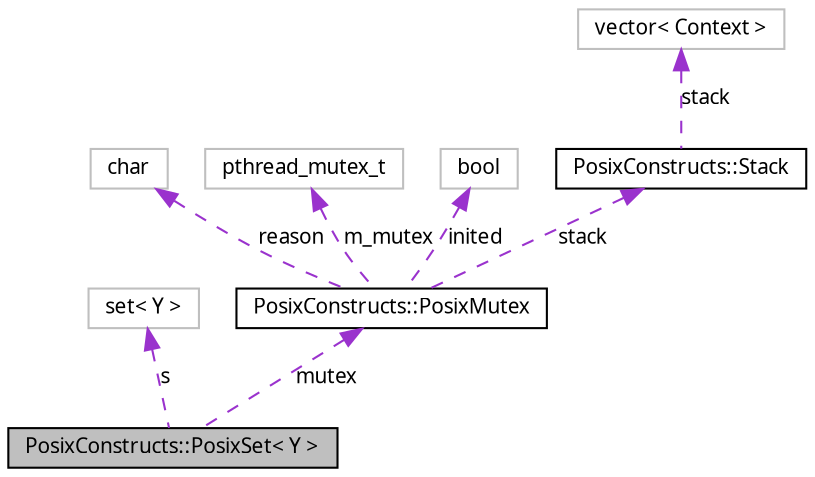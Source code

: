 digraph G
{
  edge [fontname="FreeSans.ttf",fontsize=10,labelfontname="FreeSans.ttf",labelfontsize=10];
  node [fontname="FreeSans.ttf",fontsize=10,shape=record];
  Node1 [label="PosixConstructs::PosixSet\< Y \>",height=0.2,width=0.4,color="black", fillcolor="grey75", style="filled" fontcolor="black"];
  Node2 -> Node1 [dir=back,color="darkorchid3",fontsize=10,style="dashed",label="s",fontname="FreeSans.ttf"];
  Node2 [label="set\< Y \>",height=0.2,width=0.4,color="grey75", fillcolor="white", style="filled"];
  Node3 -> Node1 [dir=back,color="darkorchid3",fontsize=10,style="dashed",label="mutex",fontname="FreeSans.ttf"];
  Node3 [label="PosixConstructs::PosixMutex",height=0.2,width=0.4,color="black", fillcolor="white", style="filled",URL="$class_posix_constructs_1_1_posix_mutex.html",tooltip="Note: a mutex locked by a thread MUST be unlocked by the same thread."];
  Node4 -> Node3 [dir=back,color="darkorchid3",fontsize=10,style="dashed",label="reason",fontname="FreeSans.ttf"];
  Node4 [label="char",height=0.2,width=0.4,color="grey75", fillcolor="white", style="filled"];
  Node5 -> Node3 [dir=back,color="darkorchid3",fontsize=10,style="dashed",label="m_mutex",fontname="FreeSans.ttf"];
  Node5 [label="pthread_mutex_t",height=0.2,width=0.4,color="grey75", fillcolor="white", style="filled"];
  Node6 -> Node3 [dir=back,color="darkorchid3",fontsize=10,style="dashed",label="inited",fontname="FreeSans.ttf"];
  Node6 [label="bool",height=0.2,width=0.4,color="grey75", fillcolor="white", style="filled"];
  Node7 -> Node3 [dir=back,color="darkorchid3",fontsize=10,style="dashed",label="stack",fontname="FreeSans.ttf"];
  Node7 [label="PosixConstructs::Stack",height=0.2,width=0.4,color="black", fillcolor="white", style="filled",URL="$struct_posix_constructs_1_1_stack.html"];
  Node8 -> Node7 [dir=back,color="darkorchid3",fontsize=10,style="dashed",label="stack",fontname="FreeSans.ttf"];
  Node8 [label="vector\< Context \>",height=0.2,width=0.4,color="grey75", fillcolor="white", style="filled"];
}
